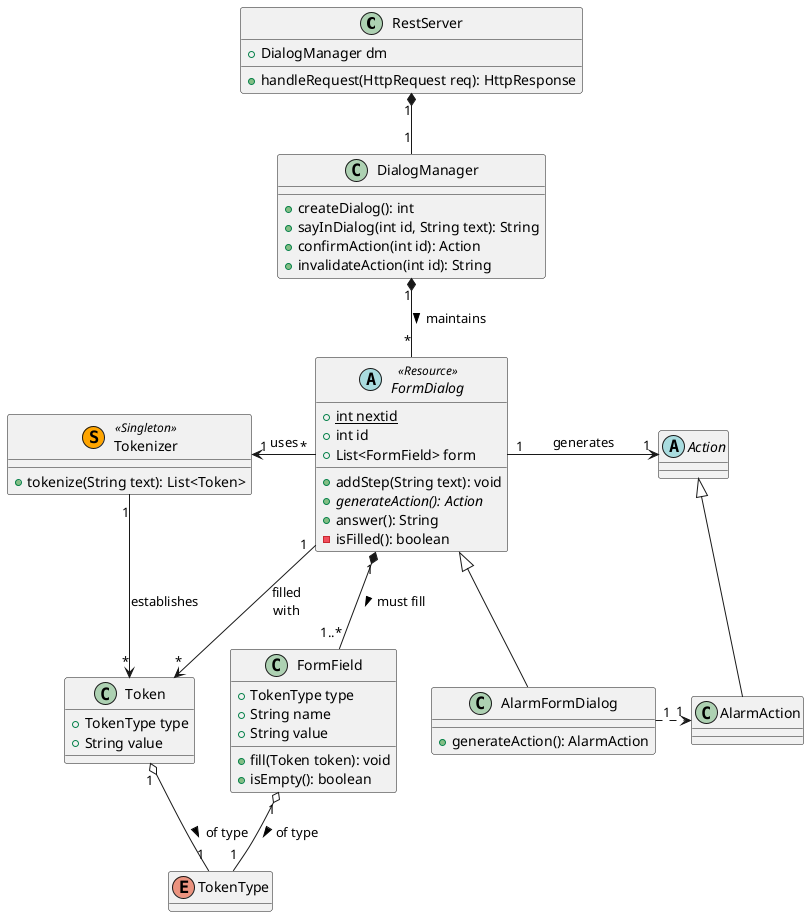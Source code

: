 @startuml

class RestServer {
    +DialogManager dm
    +handleRequest(HttpRequest req): HttpResponse
}
class DialogManager {
    +createDialog(): int
    +sayInDialog(int id, String text): String
    +confirmAction(int id): Action
    +invalidateAction(int id): String 
}
abstract class FormDialog <<Resource>> {
    +{static} int nextid
    +int id
    +List<FormField> form
    +addStep(String text): void
    +{abstract} generateAction(): Action
    +answer(): String
    -isFilled(): boolean
}
class FormField {
    +TokenType type
    +String name
    +String value
    +fill(Token token): void
    +isEmpty(): boolean
}
class AlarmFormDialog {
    +generateAction(): AlarmAction
}
abstract class Action
class AlarmAction
class Tokenizer <<(S, orange) Singleton>> {
    +tokenize(String text): List<Token>
}
class Token {
    +TokenType type
    +String value
}
enum TokenType

hide TokenType methods

RestServer "1" *-- "1" DialogManager
DialogManager "1" *-- "*" FormDialog : maintains >
FormDialog "*" -left-> "1" Tokenizer : uses
FormDialog "1" *-- "1..*" FormField : must fill >
Tokenizer "1" --> "*" Token : establishes
FormDialog "1" --> "*" Token : filled\nwith
Token "1" o- "1" TokenType : of type >
FormField "1" o-- "1" TokenType : of type >
FormDialog "1" -> "1" Action : generates
FormDialog <|-- AlarmFormDialog
Action <|-- AlarmAction
AlarmFormDialog "1" .> "1" AlarmAction

@enduml
